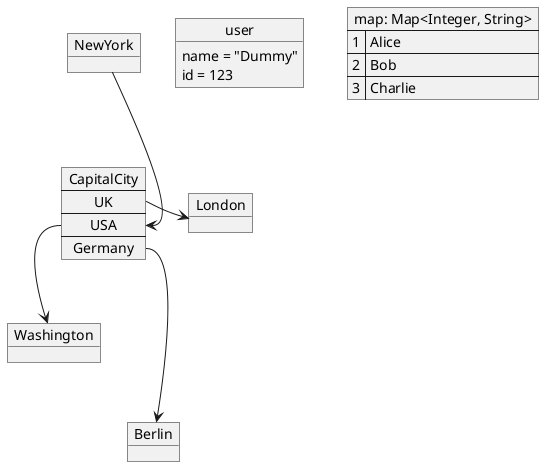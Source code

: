 @startuml Object Example

object user

user : name = "Dummy"
user : id = 123

map "map: Map<Integer, String>" as users {
 1 => Alice
 2 => Bob
 3 => Charlie
}

object London
object Washington
object Berlin
object NewYork

map CapitalCity {
 UK *-> London
 USA *--> Washington
 Germany *---> Berlin
}

NewYork --> CapitalCity::USA

@enduml